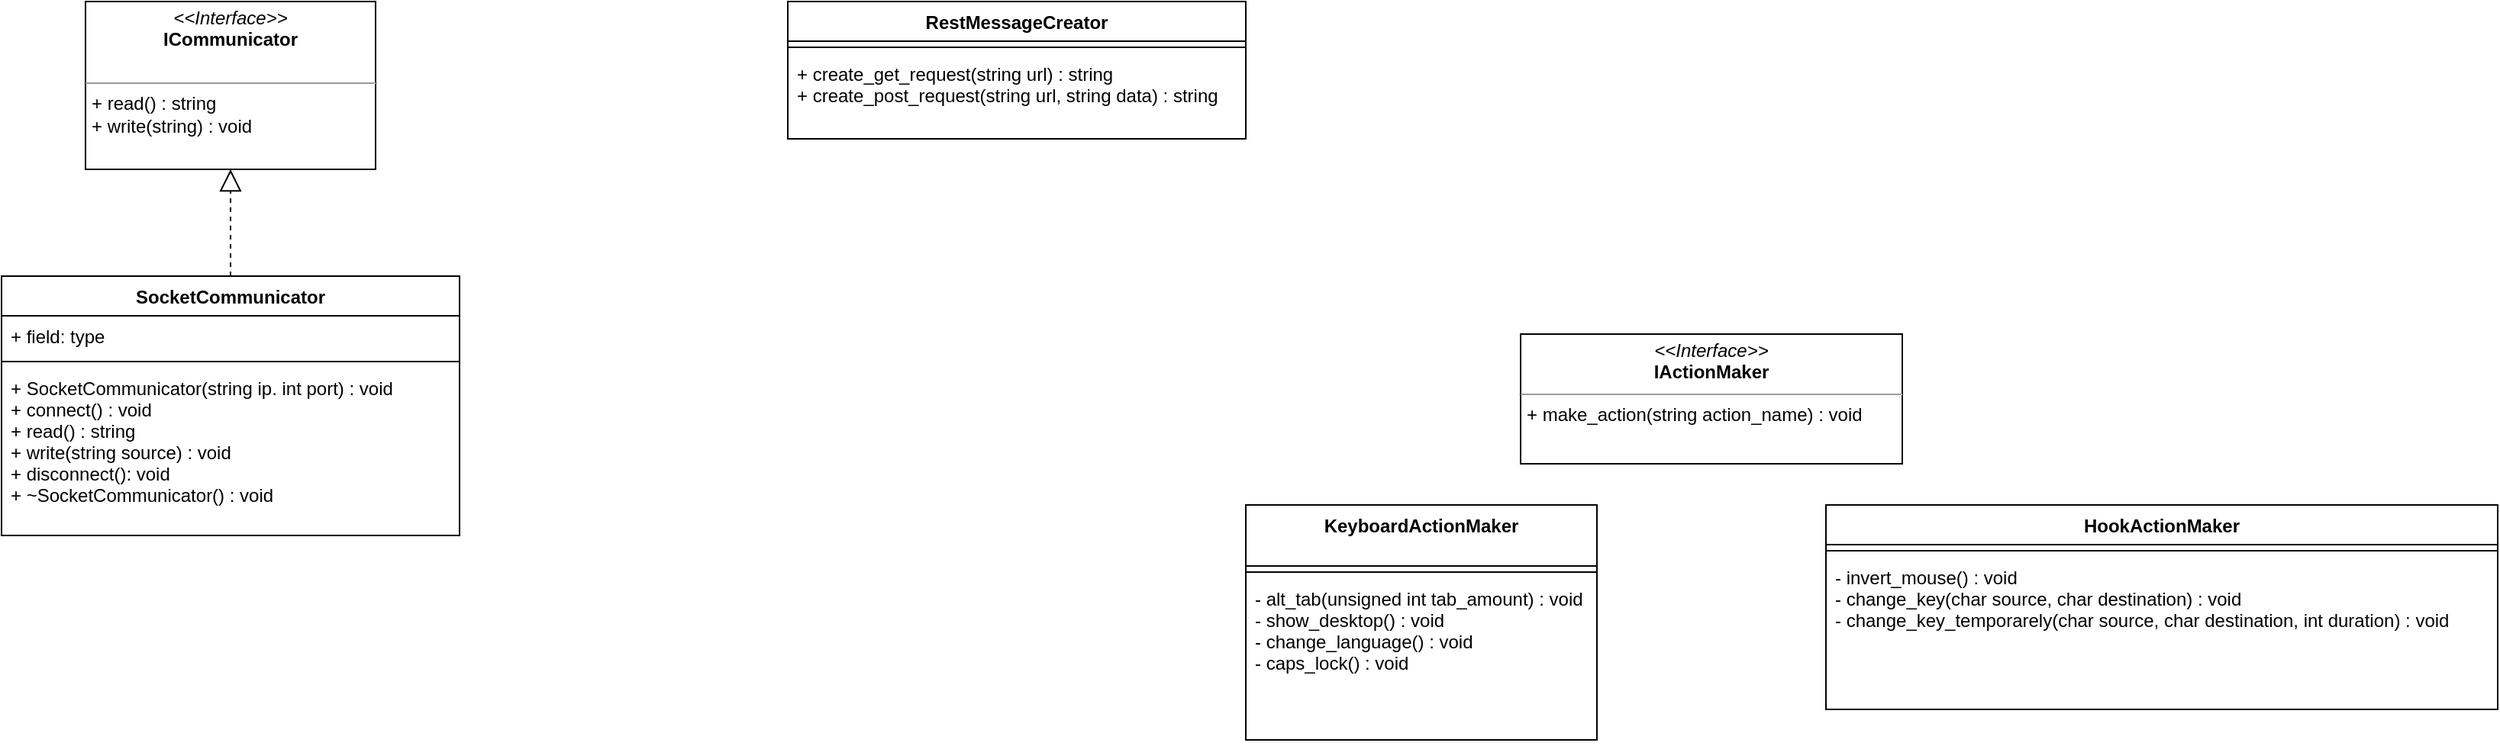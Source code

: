 <mxfile version="14.5.7" type="github">
  <diagram name="Page-1" id="e7e014a7-5840-1c2e-5031-d8a46d1fe8dd">
    <mxGraphModel dx="1060" dy="548" grid="1" gridSize="10" guides="1" tooltips="1" connect="1" arrows="1" fold="1" page="1" pageScale="1" pageWidth="1169" pageHeight="826" background="#ffffff" math="0" shadow="0">
      <root>
        <mxCell id="0" />
        <mxCell id="1" parent="0" />
        <mxCell id="TnTUuJm46Py2RoDYhFbB-41" value="&lt;p style=&quot;margin: 0px ; margin-top: 4px ; text-align: center&quot;&gt;&lt;i&gt;&amp;lt;&amp;lt;Interface&amp;gt;&amp;gt;&lt;/i&gt;&lt;br&gt;&lt;b&gt;ICommunicator&lt;/b&gt;&lt;/p&gt;&lt;br&gt;&lt;hr size=&quot;1&quot;&gt;&lt;p style=&quot;margin: 0px ; margin-left: 4px&quot;&gt;+ read() : string&lt;br&gt;+ write(string) : void&lt;/p&gt;" style="verticalAlign=top;align=left;overflow=fill;fontSize=12;fontFamily=Helvetica;html=1;" vertex="1" parent="1">
          <mxGeometry x="360" y="110" width="190" height="110" as="geometry" />
        </mxCell>
        <mxCell id="TnTUuJm46Py2RoDYhFbB-42" value="SocketCommunicator" style="swimlane;fontStyle=1;align=center;verticalAlign=top;childLayout=stackLayout;horizontal=1;startSize=26;horizontalStack=0;resizeParent=1;resizeParentMax=0;resizeLast=0;collapsible=1;marginBottom=0;" vertex="1" parent="1">
          <mxGeometry x="305" y="290" width="300" height="170" as="geometry" />
        </mxCell>
        <mxCell id="TnTUuJm46Py2RoDYhFbB-43" value="+ field: type" style="text;strokeColor=none;fillColor=none;align=left;verticalAlign=top;spacingLeft=4;spacingRight=4;overflow=hidden;rotatable=0;points=[[0,0.5],[1,0.5]];portConstraint=eastwest;" vertex="1" parent="TnTUuJm46Py2RoDYhFbB-42">
          <mxGeometry y="26" width="300" height="26" as="geometry" />
        </mxCell>
        <mxCell id="TnTUuJm46Py2RoDYhFbB-44" value="" style="line;strokeWidth=1;fillColor=none;align=left;verticalAlign=middle;spacingTop=-1;spacingLeft=3;spacingRight=3;rotatable=0;labelPosition=right;points=[];portConstraint=eastwest;" vertex="1" parent="TnTUuJm46Py2RoDYhFbB-42">
          <mxGeometry y="52" width="300" height="8" as="geometry" />
        </mxCell>
        <mxCell id="TnTUuJm46Py2RoDYhFbB-45" value="+ SocketCommunicator(string ip. int port) : void&#xa;+ connect() : void&#xa;+ read() : string&#xa;+ write(string source) : void&#xa;+ disconnect(): void&#xa;+ ~SocketCommunicator() : void" style="text;strokeColor=none;fillColor=none;align=left;verticalAlign=top;spacingLeft=4;spacingRight=4;overflow=hidden;rotatable=0;points=[[0,0.5],[1,0.5]];portConstraint=eastwest;" vertex="1" parent="TnTUuJm46Py2RoDYhFbB-42">
          <mxGeometry y="60" width="300" height="110" as="geometry" />
        </mxCell>
        <mxCell id="TnTUuJm46Py2RoDYhFbB-46" value="" style="endArrow=block;dashed=1;endFill=0;endSize=12;html=1;entryX=0.5;entryY=1;entryDx=0;entryDy=0;exitX=0.5;exitY=0;exitDx=0;exitDy=0;" edge="1" parent="1" source="TnTUuJm46Py2RoDYhFbB-42" target="TnTUuJm46Py2RoDYhFbB-41">
          <mxGeometry width="160" relative="1" as="geometry">
            <mxPoint x="430" y="340" as="sourcePoint" />
            <mxPoint x="610" y="280" as="targetPoint" />
            <Array as="points">
              <mxPoint x="455" y="250" />
            </Array>
          </mxGeometry>
        </mxCell>
        <mxCell id="TnTUuJm46Py2RoDYhFbB-47" value="RestMessageCreator" style="swimlane;fontStyle=1;align=center;verticalAlign=top;childLayout=stackLayout;horizontal=1;startSize=26;horizontalStack=0;resizeParent=1;resizeParentMax=0;resizeLast=0;collapsible=1;marginBottom=0;" vertex="1" parent="1">
          <mxGeometry x="820" y="110" width="300" height="90" as="geometry" />
        </mxCell>
        <mxCell id="TnTUuJm46Py2RoDYhFbB-49" value="" style="line;strokeWidth=1;fillColor=none;align=left;verticalAlign=middle;spacingTop=-1;spacingLeft=3;spacingRight=3;rotatable=0;labelPosition=right;points=[];portConstraint=eastwest;" vertex="1" parent="TnTUuJm46Py2RoDYhFbB-47">
          <mxGeometry y="26" width="300" height="8" as="geometry" />
        </mxCell>
        <mxCell id="TnTUuJm46Py2RoDYhFbB-50" value="+ create_get_request(string url) : string&#xa;+ create_post_request(string url, string data) : string" style="text;strokeColor=none;fillColor=none;align=left;verticalAlign=top;spacingLeft=4;spacingRight=4;overflow=hidden;rotatable=0;points=[[0,0.5],[1,0.5]];portConstraint=eastwest;" vertex="1" parent="TnTUuJm46Py2RoDYhFbB-47">
          <mxGeometry y="34" width="300" height="56" as="geometry" />
        </mxCell>
        <mxCell id="TnTUuJm46Py2RoDYhFbB-53" value="KeyboardActionMaker" style="swimlane;fontStyle=1;align=center;verticalAlign=top;childLayout=stackLayout;horizontal=1;startSize=40;horizontalStack=0;resizeParent=1;resizeParentMax=0;resizeLast=0;collapsible=1;marginBottom=0;" vertex="1" parent="1">
          <mxGeometry x="1120" y="440" width="230" height="154" as="geometry" />
        </mxCell>
        <mxCell id="TnTUuJm46Py2RoDYhFbB-55" value="" style="line;strokeWidth=1;fillColor=none;align=left;verticalAlign=middle;spacingTop=-1;spacingLeft=3;spacingRight=3;rotatable=0;labelPosition=right;points=[];portConstraint=eastwest;" vertex="1" parent="TnTUuJm46Py2RoDYhFbB-53">
          <mxGeometry y="40" width="230" height="8" as="geometry" />
        </mxCell>
        <mxCell id="TnTUuJm46Py2RoDYhFbB-56" value="- alt_tab(unsigned int tab_amount) : void&#xa;- show_desktop() : void&#xa;- change_language() : void&#xa;- caps_lock() : void" style="text;strokeColor=none;fillColor=none;align=left;verticalAlign=top;spacingLeft=4;spacingRight=4;overflow=hidden;rotatable=0;points=[[0,0.5],[1,0.5]];portConstraint=eastwest;" vertex="1" parent="TnTUuJm46Py2RoDYhFbB-53">
          <mxGeometry y="48" width="230" height="106" as="geometry" />
        </mxCell>
        <mxCell id="TnTUuJm46Py2RoDYhFbB-58" value="&lt;p style=&quot;margin: 0px ; margin-top: 4px ; text-align: center&quot;&gt;&lt;i&gt;&amp;lt;&amp;lt;Interface&amp;gt;&amp;gt;&lt;/i&gt;&lt;br&gt;&lt;b&gt;IActionMaker&lt;/b&gt;&lt;/p&gt;&lt;hr size=&quot;1&quot;&gt;&lt;p style=&quot;margin: 0px ; margin-left: 4px&quot;&gt;+ make_action(string action_name) : void&lt;/p&gt;" style="verticalAlign=top;align=left;overflow=fill;fontSize=12;fontFamily=Helvetica;html=1;" vertex="1" parent="1">
          <mxGeometry x="1300" y="328" width="250" height="85" as="geometry" />
        </mxCell>
        <mxCell id="TnTUuJm46Py2RoDYhFbB-59" value="HookActionMaker" style="swimlane;fontStyle=1;align=center;verticalAlign=top;childLayout=stackLayout;horizontal=1;startSize=26;horizontalStack=0;resizeParent=1;resizeParentMax=0;resizeLast=0;collapsible=1;marginBottom=0;" vertex="1" parent="1">
          <mxGeometry x="1500" y="440" width="440" height="134" as="geometry" />
        </mxCell>
        <mxCell id="TnTUuJm46Py2RoDYhFbB-61" value="" style="line;strokeWidth=1;fillColor=none;align=left;verticalAlign=middle;spacingTop=-1;spacingLeft=3;spacingRight=3;rotatable=0;labelPosition=right;points=[];portConstraint=eastwest;" vertex="1" parent="TnTUuJm46Py2RoDYhFbB-59">
          <mxGeometry y="26" width="440" height="8" as="geometry" />
        </mxCell>
        <mxCell id="TnTUuJm46Py2RoDYhFbB-62" value="- invert_mouse() : void&#xa;- change_key(char source, char destination) : void&#xa;- change_key_temporarely(char source, char destination, int duration) : void" style="text;strokeColor=none;fillColor=none;align=left;verticalAlign=top;spacingLeft=4;spacingRight=4;overflow=hidden;rotatable=0;points=[[0,0.5],[1,0.5]];portConstraint=eastwest;" vertex="1" parent="TnTUuJm46Py2RoDYhFbB-59">
          <mxGeometry y="34" width="440" height="100" as="geometry" />
        </mxCell>
      </root>
    </mxGraphModel>
  </diagram>
</mxfile>

